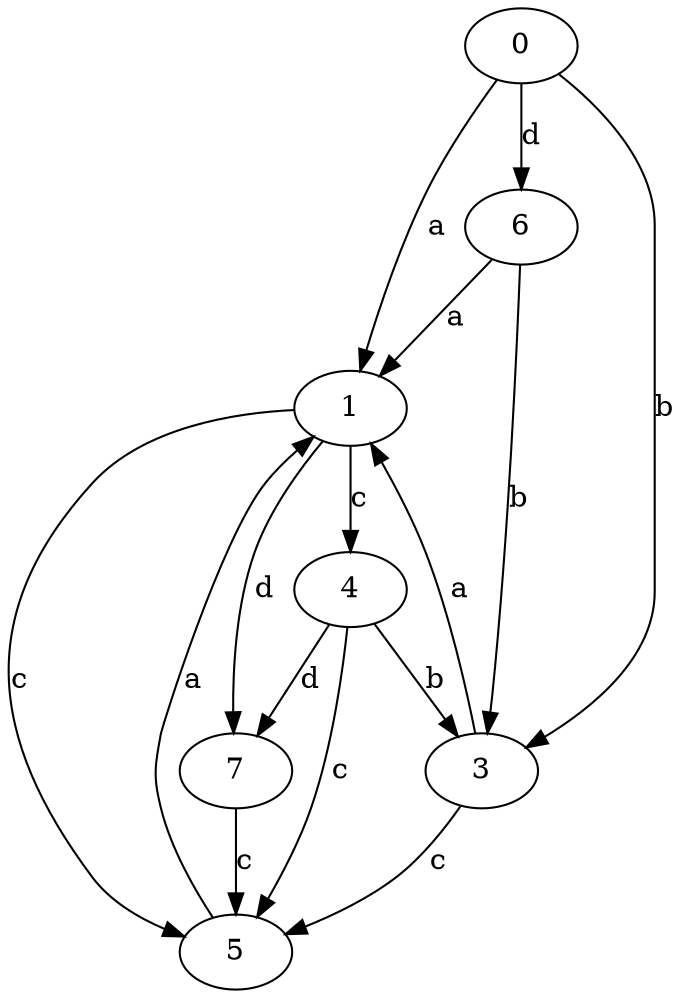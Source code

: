 strict digraph  {
0;
1;
3;
4;
5;
6;
7;
0 -> 1  [label=a];
0 -> 3  [label=b];
0 -> 6  [label=d];
1 -> 4  [label=c];
1 -> 5  [label=c];
1 -> 7  [label=d];
3 -> 1  [label=a];
3 -> 5  [label=c];
4 -> 3  [label=b];
4 -> 5  [label=c];
4 -> 7  [label=d];
5 -> 1  [label=a];
6 -> 1  [label=a];
6 -> 3  [label=b];
7 -> 5  [label=c];
}
